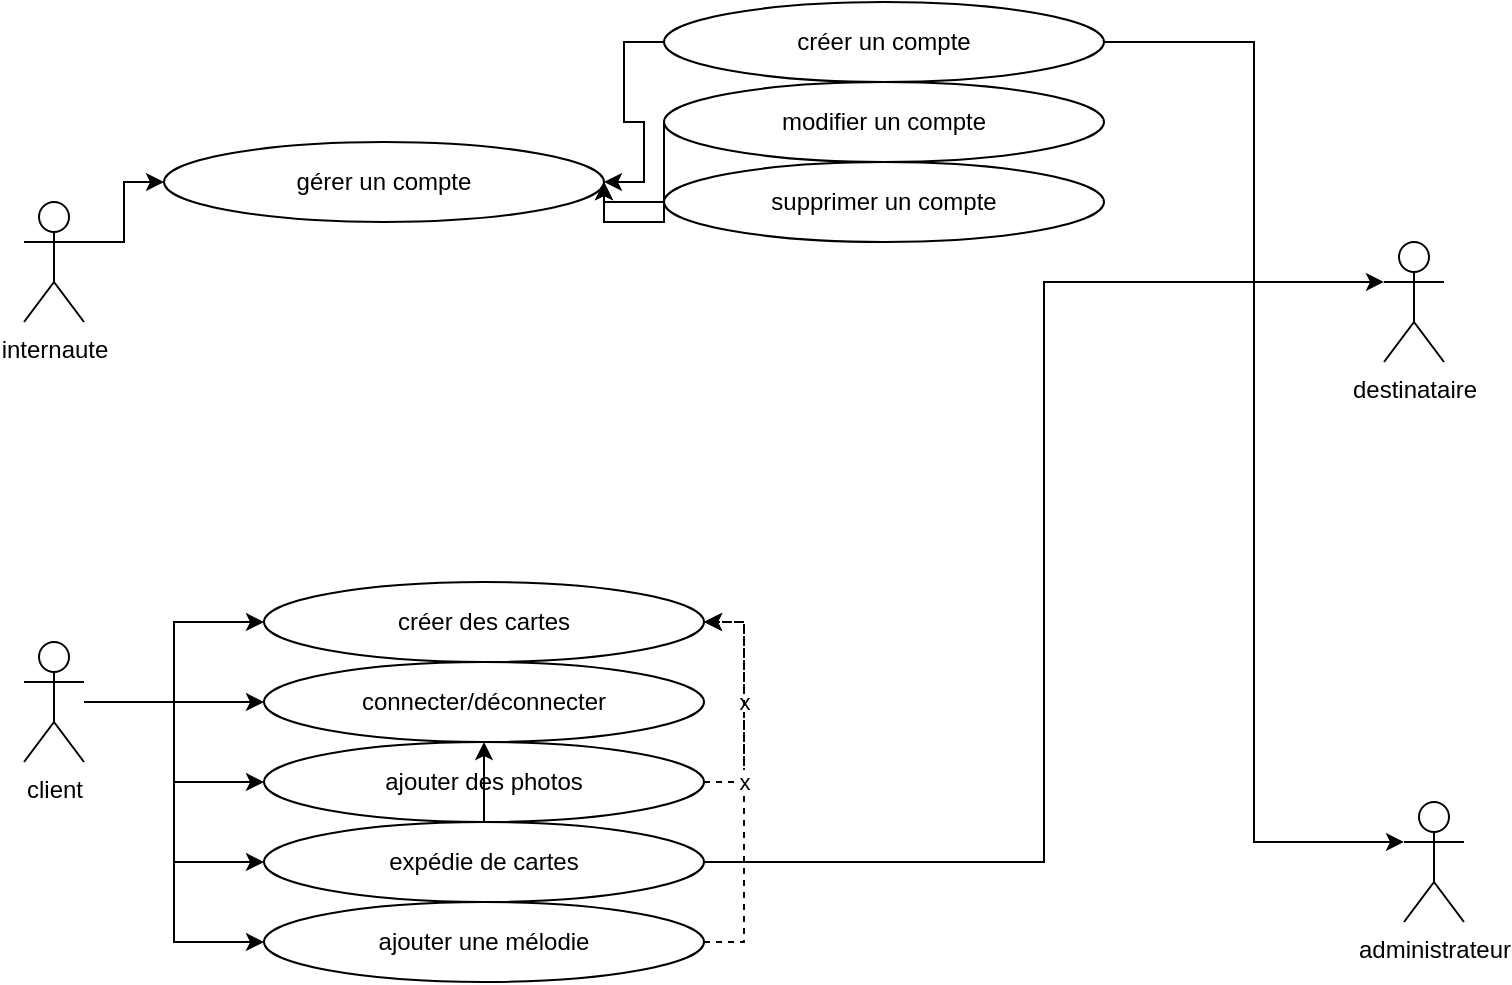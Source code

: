 <mxfile version="28.2.7">
  <diagram name="Page-1" id="c9YGcoMtPTihGBlTxYtm">
    <mxGraphModel dx="988" dy="562" grid="1" gridSize="10" guides="1" tooltips="1" connect="1" arrows="1" fold="1" page="1" pageScale="1" pageWidth="827" pageHeight="1169" math="0" shadow="0">
      <root>
        <mxCell id="0" />
        <mxCell id="1" parent="0" />
        <mxCell id="5m9qQ8ZT4hGIcBJNVfnZ-6" style="edgeStyle=orthogonalEdgeStyle;rounded=0;orthogonalLoop=1;jettySize=auto;html=1;exitX=1;exitY=0.333;exitDx=0;exitDy=0;exitPerimeter=0;entryX=0;entryY=0.5;entryDx=0;entryDy=0;" edge="1" parent="1" source="5m9qQ8ZT4hGIcBJNVfnZ-1" target="5m9qQ8ZT4hGIcBJNVfnZ-5">
          <mxGeometry relative="1" as="geometry" />
        </mxCell>
        <mxCell id="5m9qQ8ZT4hGIcBJNVfnZ-1" value="internaute" style="shape=umlActor;verticalLabelPosition=bottom;verticalAlign=top;html=1;outlineConnect=0;" vertex="1" parent="1">
          <mxGeometry x="30" y="120" width="30" height="60" as="geometry" />
        </mxCell>
        <mxCell id="5m9qQ8ZT4hGIcBJNVfnZ-21" style="edgeStyle=orthogonalEdgeStyle;rounded=0;orthogonalLoop=1;jettySize=auto;html=1;" edge="1" parent="1" source="5m9qQ8ZT4hGIcBJNVfnZ-2" target="5m9qQ8ZT4hGIcBJNVfnZ-11">
          <mxGeometry relative="1" as="geometry" />
        </mxCell>
        <mxCell id="5m9qQ8ZT4hGIcBJNVfnZ-22" style="edgeStyle=orthogonalEdgeStyle;rounded=0;orthogonalLoop=1;jettySize=auto;html=1;" edge="1" parent="1" source="5m9qQ8ZT4hGIcBJNVfnZ-2" target="5m9qQ8ZT4hGIcBJNVfnZ-12">
          <mxGeometry relative="1" as="geometry" />
        </mxCell>
        <mxCell id="5m9qQ8ZT4hGIcBJNVfnZ-23" style="edgeStyle=orthogonalEdgeStyle;rounded=0;orthogonalLoop=1;jettySize=auto;html=1;entryX=0;entryY=0.5;entryDx=0;entryDy=0;" edge="1" parent="1" source="5m9qQ8ZT4hGIcBJNVfnZ-2" target="5m9qQ8ZT4hGIcBJNVfnZ-7">
          <mxGeometry relative="1" as="geometry" />
        </mxCell>
        <mxCell id="5m9qQ8ZT4hGIcBJNVfnZ-24" style="edgeStyle=orthogonalEdgeStyle;rounded=0;orthogonalLoop=1;jettySize=auto;html=1;entryX=0;entryY=0.5;entryDx=0;entryDy=0;" edge="1" parent="1" source="5m9qQ8ZT4hGIcBJNVfnZ-2" target="5m9qQ8ZT4hGIcBJNVfnZ-18">
          <mxGeometry relative="1" as="geometry" />
        </mxCell>
        <mxCell id="5m9qQ8ZT4hGIcBJNVfnZ-25" style="edgeStyle=orthogonalEdgeStyle;rounded=0;orthogonalLoop=1;jettySize=auto;html=1;entryX=0;entryY=0.5;entryDx=0;entryDy=0;" edge="1" parent="1" source="5m9qQ8ZT4hGIcBJNVfnZ-2" target="5m9qQ8ZT4hGIcBJNVfnZ-20">
          <mxGeometry relative="1" as="geometry" />
        </mxCell>
        <mxCell id="5m9qQ8ZT4hGIcBJNVfnZ-2" value="client" style="shape=umlActor;verticalLabelPosition=bottom;verticalAlign=top;html=1;outlineConnect=0;" vertex="1" parent="1">
          <mxGeometry x="30" y="340" width="30" height="60" as="geometry" />
        </mxCell>
        <mxCell id="5m9qQ8ZT4hGIcBJNVfnZ-3" value="administrateur" style="shape=umlActor;verticalLabelPosition=bottom;verticalAlign=top;html=1;outlineConnect=0;" vertex="1" parent="1">
          <mxGeometry x="720" y="420" width="30" height="60" as="geometry" />
        </mxCell>
        <mxCell id="5m9qQ8ZT4hGIcBJNVfnZ-4" value="destinataire" style="shape=umlActor;verticalLabelPosition=bottom;verticalAlign=top;html=1;outlineConnect=0;" vertex="1" parent="1">
          <mxGeometry x="710" y="140" width="30" height="60" as="geometry" />
        </mxCell>
        <mxCell id="5m9qQ8ZT4hGIcBJNVfnZ-5" value="gérer un compte" style="ellipse;whiteSpace=wrap;html=1;" vertex="1" parent="1">
          <mxGeometry x="100" y="90" width="220" height="40" as="geometry" />
        </mxCell>
        <mxCell id="5m9qQ8ZT4hGIcBJNVfnZ-26" value="x" style="edgeStyle=orthogonalEdgeStyle;rounded=0;orthogonalLoop=1;jettySize=auto;html=1;entryX=1;entryY=0.5;entryDx=0;entryDy=0;dashed=1;" edge="1" parent="1" source="5m9qQ8ZT4hGIcBJNVfnZ-7" target="5m9qQ8ZT4hGIcBJNVfnZ-11">
          <mxGeometry relative="1" as="geometry">
            <Array as="points">
              <mxPoint x="390" y="410" />
              <mxPoint x="390" y="330" />
            </Array>
          </mxGeometry>
        </mxCell>
        <mxCell id="5m9qQ8ZT4hGIcBJNVfnZ-7" value="ajouter des photos" style="ellipse;whiteSpace=wrap;html=1;" vertex="1" parent="1">
          <mxGeometry x="150" y="390" width="220" height="40" as="geometry" />
        </mxCell>
        <mxCell id="5m9qQ8ZT4hGIcBJNVfnZ-16" style="edgeStyle=orthogonalEdgeStyle;rounded=0;orthogonalLoop=1;jettySize=auto;html=1;exitX=0;exitY=0.5;exitDx=0;exitDy=0;entryX=1;entryY=0.5;entryDx=0;entryDy=0;" edge="1" parent="1" source="5m9qQ8ZT4hGIcBJNVfnZ-8" target="5m9qQ8ZT4hGIcBJNVfnZ-5">
          <mxGeometry relative="1" as="geometry">
            <mxPoint x="320" y="120" as="targetPoint" />
          </mxGeometry>
        </mxCell>
        <mxCell id="5m9qQ8ZT4hGIcBJNVfnZ-8" value="supprimer un compte" style="ellipse;whiteSpace=wrap;html=1;" vertex="1" parent="1">
          <mxGeometry x="350" y="100" width="220" height="40" as="geometry" />
        </mxCell>
        <mxCell id="5m9qQ8ZT4hGIcBJNVfnZ-15" style="edgeStyle=orthogonalEdgeStyle;rounded=0;orthogonalLoop=1;jettySize=auto;html=1;exitX=0;exitY=0.5;exitDx=0;exitDy=0;" edge="1" parent="1" source="5m9qQ8ZT4hGIcBJNVfnZ-9">
          <mxGeometry relative="1" as="geometry">
            <mxPoint x="320" y="110" as="targetPoint" />
            <Array as="points">
              <mxPoint x="320" y="130" />
            </Array>
          </mxGeometry>
        </mxCell>
        <mxCell id="5m9qQ8ZT4hGIcBJNVfnZ-9" value="modifier un compte" style="ellipse;whiteSpace=wrap;html=1;" vertex="1" parent="1">
          <mxGeometry x="350" y="60" width="220" height="40" as="geometry" />
        </mxCell>
        <mxCell id="5m9qQ8ZT4hGIcBJNVfnZ-14" style="edgeStyle=orthogonalEdgeStyle;rounded=0;orthogonalLoop=1;jettySize=auto;html=1;exitX=0;exitY=0.5;exitDx=0;exitDy=0;entryX=1;entryY=0.5;entryDx=0;entryDy=0;" edge="1" parent="1" source="5m9qQ8ZT4hGIcBJNVfnZ-10" target="5m9qQ8ZT4hGIcBJNVfnZ-5">
          <mxGeometry relative="1" as="geometry" />
        </mxCell>
        <mxCell id="5m9qQ8ZT4hGIcBJNVfnZ-10" value="créer un compte" style="ellipse;whiteSpace=wrap;html=1;" vertex="1" parent="1">
          <mxGeometry x="350" y="20" width="220" height="40" as="geometry" />
        </mxCell>
        <mxCell id="5m9qQ8ZT4hGIcBJNVfnZ-11" value="créer des cartes" style="ellipse;whiteSpace=wrap;html=1;" vertex="1" parent="1">
          <mxGeometry x="150" y="310" width="220" height="40" as="geometry" />
        </mxCell>
        <mxCell id="5m9qQ8ZT4hGIcBJNVfnZ-12" value="connecter/déconnecter" style="ellipse;whiteSpace=wrap;html=1;" vertex="1" parent="1">
          <mxGeometry x="150" y="350" width="220" height="40" as="geometry" />
        </mxCell>
        <mxCell id="5m9qQ8ZT4hGIcBJNVfnZ-17" style="edgeStyle=orthogonalEdgeStyle;rounded=0;orthogonalLoop=1;jettySize=auto;html=1;entryX=0;entryY=0.333;entryDx=0;entryDy=0;entryPerimeter=0;" edge="1" parent="1" source="5m9qQ8ZT4hGIcBJNVfnZ-10" target="5m9qQ8ZT4hGIcBJNVfnZ-3">
          <mxGeometry relative="1" as="geometry" />
        </mxCell>
        <mxCell id="5m9qQ8ZT4hGIcBJNVfnZ-29" value="" style="edgeStyle=orthogonalEdgeStyle;rounded=0;orthogonalLoop=1;jettySize=auto;html=1;" edge="1" parent="1" source="5m9qQ8ZT4hGIcBJNVfnZ-18" target="5m9qQ8ZT4hGIcBJNVfnZ-12">
          <mxGeometry relative="1" as="geometry" />
        </mxCell>
        <mxCell id="5m9qQ8ZT4hGIcBJNVfnZ-18" value="expédie de cartes" style="ellipse;whiteSpace=wrap;html=1;" vertex="1" parent="1">
          <mxGeometry x="150" y="430" width="220" height="40" as="geometry" />
        </mxCell>
        <mxCell id="5m9qQ8ZT4hGIcBJNVfnZ-19" style="edgeStyle=orthogonalEdgeStyle;rounded=0;orthogonalLoop=1;jettySize=auto;html=1;entryX=0;entryY=0.333;entryDx=0;entryDy=0;entryPerimeter=0;" edge="1" parent="1" source="5m9qQ8ZT4hGIcBJNVfnZ-18" target="5m9qQ8ZT4hGIcBJNVfnZ-4">
          <mxGeometry relative="1" as="geometry" />
        </mxCell>
        <mxCell id="5m9qQ8ZT4hGIcBJNVfnZ-27" value="x" style="edgeStyle=orthogonalEdgeStyle;rounded=0;orthogonalLoop=1;jettySize=auto;html=1;entryX=1;entryY=0.5;entryDx=0;entryDy=0;dashed=1;" edge="1" parent="1" source="5m9qQ8ZT4hGIcBJNVfnZ-20" target="5m9qQ8ZT4hGIcBJNVfnZ-11">
          <mxGeometry relative="1" as="geometry">
            <Array as="points">
              <mxPoint x="390" y="490" />
              <mxPoint x="390" y="330" />
            </Array>
          </mxGeometry>
        </mxCell>
        <mxCell id="5m9qQ8ZT4hGIcBJNVfnZ-20" value="ajouter une mélodie" style="ellipse;whiteSpace=wrap;html=1;" vertex="1" parent="1">
          <mxGeometry x="150" y="470" width="220" height="40" as="geometry" />
        </mxCell>
      </root>
    </mxGraphModel>
  </diagram>
</mxfile>
